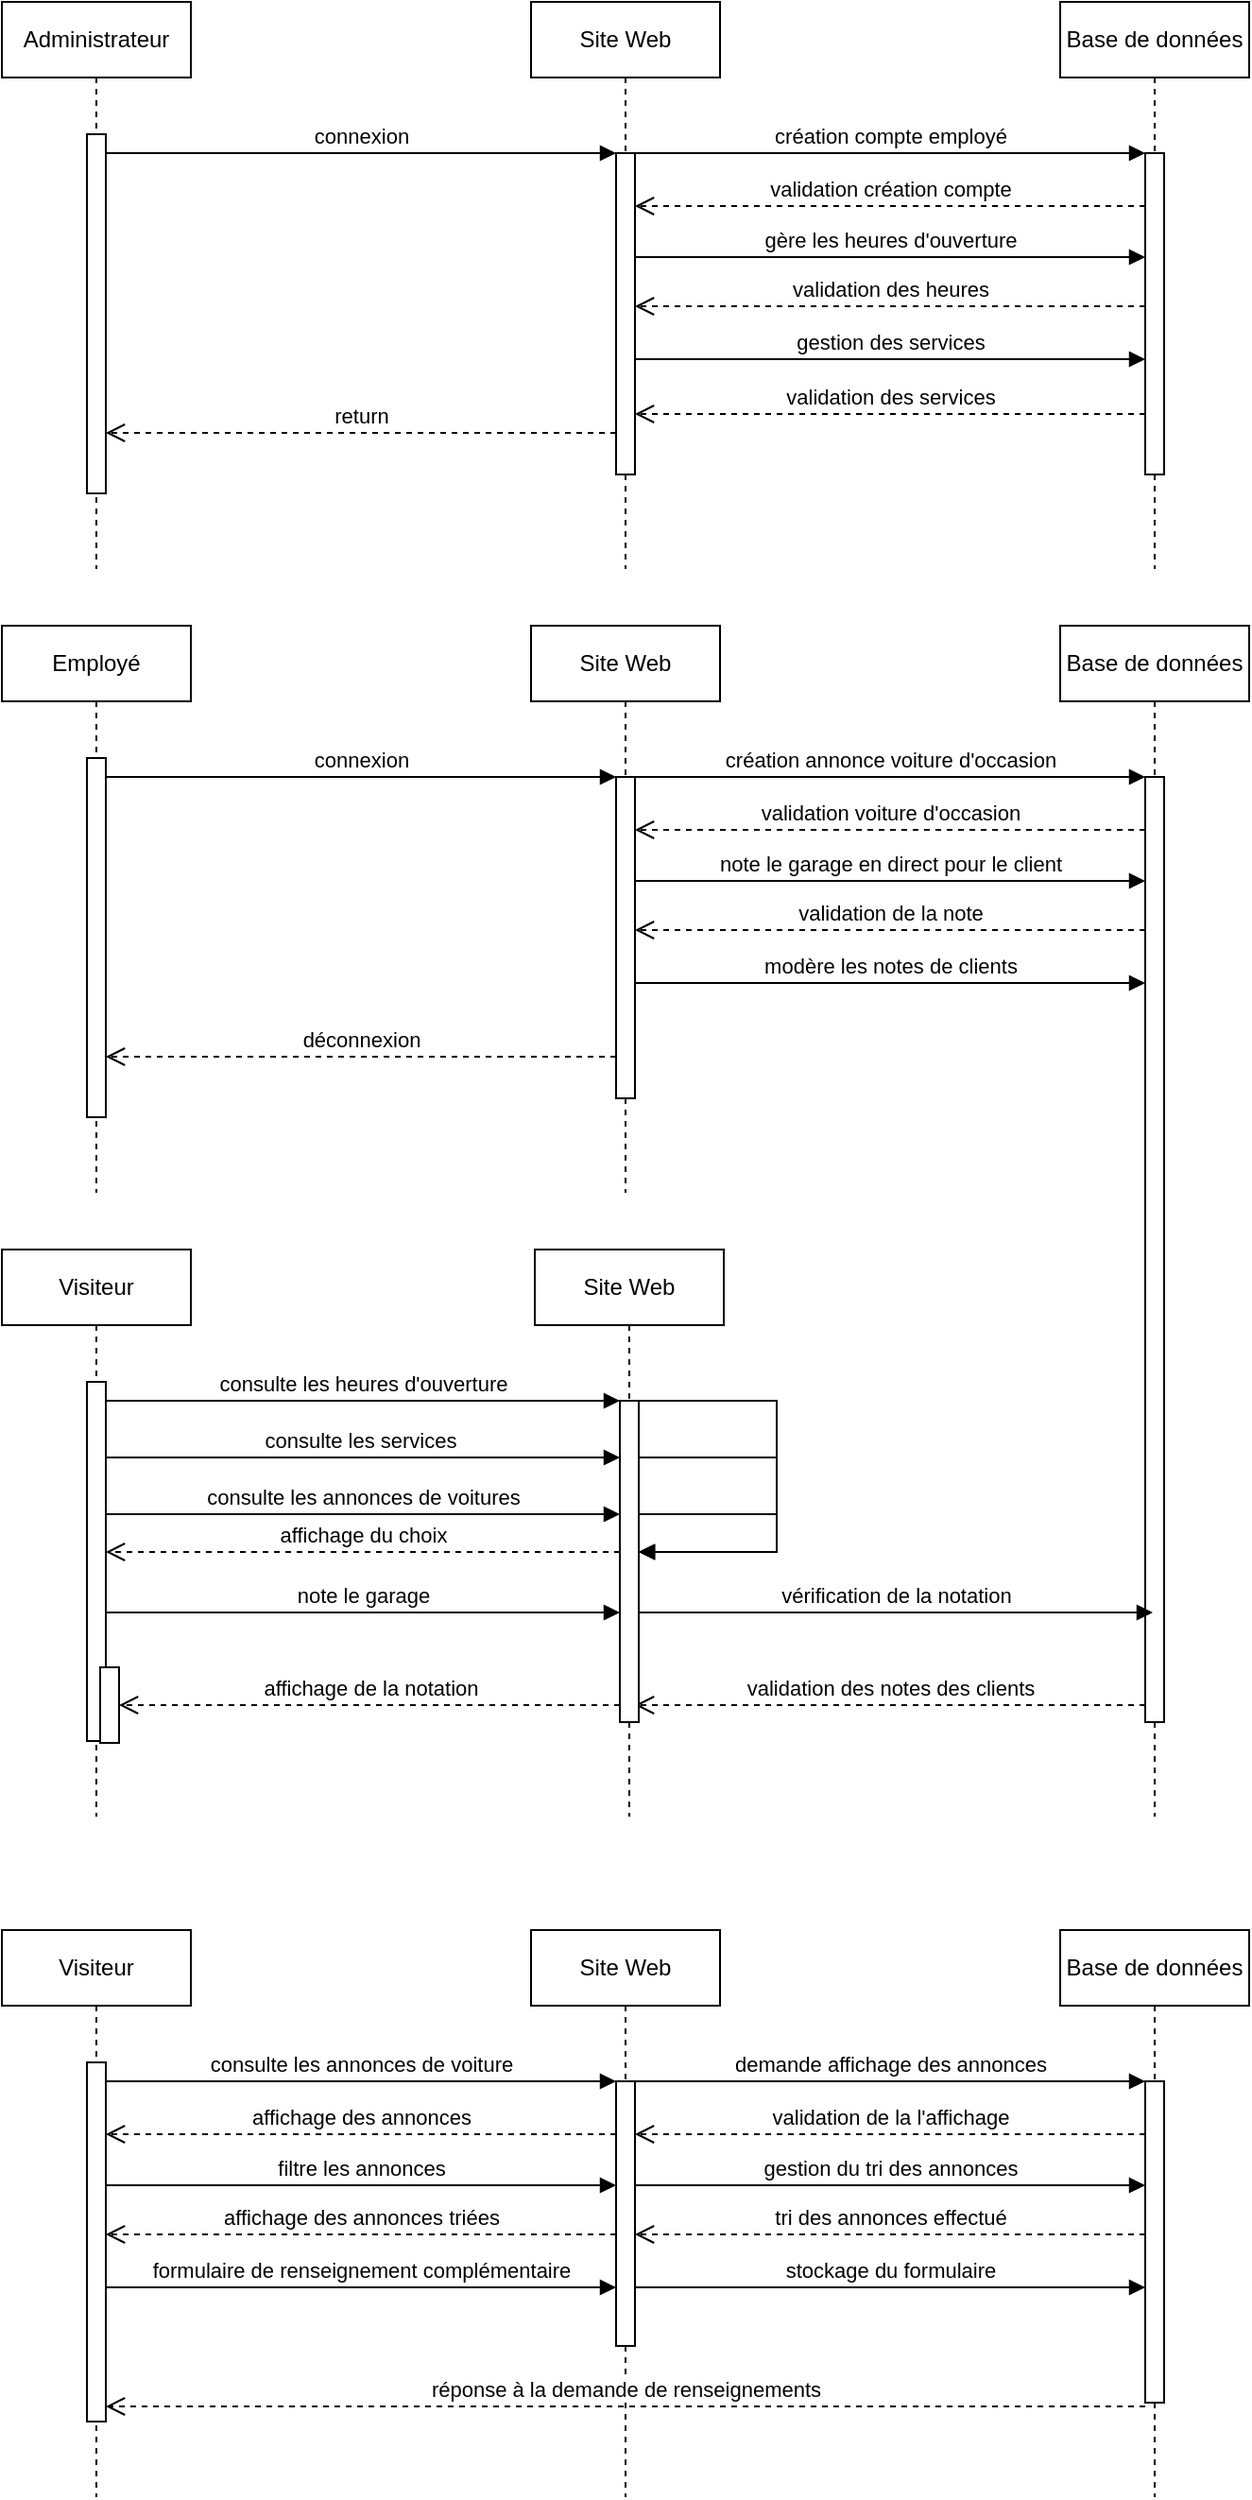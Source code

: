 <mxfile version="21.3.8" type="device">
  <diagram name="Page-1" id="2YBvvXClWsGukQMizWep">
    <mxGraphModel dx="926" dy="467" grid="1" gridSize="10" guides="1" tooltips="1" connect="1" arrows="1" fold="1" page="1" pageScale="1" pageWidth="850" pageHeight="1100" math="0" shadow="0">
      <root>
        <mxCell id="0" />
        <mxCell id="1" parent="0" />
        <mxCell id="aM9ryv3xv72pqoxQDRHE-1" value="Administrateur" style="shape=umlLifeline;perimeter=lifelinePerimeter;whiteSpace=wrap;html=1;container=0;dropTarget=0;collapsible=0;recursiveResize=0;outlineConnect=0;portConstraint=eastwest;newEdgeStyle={&quot;edgeStyle&quot;:&quot;elbowEdgeStyle&quot;,&quot;elbow&quot;:&quot;vertical&quot;,&quot;curved&quot;:0,&quot;rounded&quot;:0};" parent="1" vertex="1">
          <mxGeometry x="40" y="40" width="100" height="300" as="geometry" />
        </mxCell>
        <mxCell id="aM9ryv3xv72pqoxQDRHE-2" value="" style="html=1;points=[];perimeter=orthogonalPerimeter;outlineConnect=0;targetShapes=umlLifeline;portConstraint=eastwest;newEdgeStyle={&quot;edgeStyle&quot;:&quot;elbowEdgeStyle&quot;,&quot;elbow&quot;:&quot;vertical&quot;,&quot;curved&quot;:0,&quot;rounded&quot;:0};" parent="aM9ryv3xv72pqoxQDRHE-1" vertex="1">
          <mxGeometry x="45" y="70" width="10" height="190" as="geometry" />
        </mxCell>
        <mxCell id="aM9ryv3xv72pqoxQDRHE-5" value="Site Web" style="shape=umlLifeline;perimeter=lifelinePerimeter;whiteSpace=wrap;html=1;container=0;dropTarget=0;collapsible=0;recursiveResize=0;outlineConnect=0;portConstraint=eastwest;newEdgeStyle={&quot;edgeStyle&quot;:&quot;elbowEdgeStyle&quot;,&quot;elbow&quot;:&quot;vertical&quot;,&quot;curved&quot;:0,&quot;rounded&quot;:0};" parent="1" vertex="1">
          <mxGeometry x="320" y="40" width="100" height="300" as="geometry" />
        </mxCell>
        <mxCell id="aM9ryv3xv72pqoxQDRHE-6" value="" style="html=1;points=[];perimeter=orthogonalPerimeter;outlineConnect=0;targetShapes=umlLifeline;portConstraint=eastwest;newEdgeStyle={&quot;edgeStyle&quot;:&quot;elbowEdgeStyle&quot;,&quot;elbow&quot;:&quot;vertical&quot;,&quot;curved&quot;:0,&quot;rounded&quot;:0};" parent="aM9ryv3xv72pqoxQDRHE-5" vertex="1">
          <mxGeometry x="45" y="80" width="10" height="170" as="geometry" />
        </mxCell>
        <mxCell id="aM9ryv3xv72pqoxQDRHE-7" value="connexion" style="html=1;verticalAlign=bottom;endArrow=block;edgeStyle=elbowEdgeStyle;elbow=vertical;curved=0;rounded=0;" parent="1" source="aM9ryv3xv72pqoxQDRHE-2" target="aM9ryv3xv72pqoxQDRHE-6" edge="1">
          <mxGeometry relative="1" as="geometry">
            <mxPoint x="195" y="130" as="sourcePoint" />
            <Array as="points">
              <mxPoint x="180" y="120" />
            </Array>
          </mxGeometry>
        </mxCell>
        <mxCell id="aM9ryv3xv72pqoxQDRHE-8" value="return" style="html=1;verticalAlign=bottom;endArrow=open;dashed=1;endSize=8;edgeStyle=elbowEdgeStyle;elbow=vertical;curved=0;rounded=0;" parent="1" edge="1">
          <mxGeometry relative="1" as="geometry">
            <mxPoint x="95" y="268" as="targetPoint" />
            <Array as="points">
              <mxPoint x="190" y="268" />
            </Array>
            <mxPoint x="365" y="268" as="sourcePoint" />
          </mxGeometry>
        </mxCell>
        <mxCell id="rj0O1-nFYFsBKEInrVOJ-1" value="Base de données" style="shape=umlLifeline;perimeter=lifelinePerimeter;whiteSpace=wrap;html=1;container=0;dropTarget=0;collapsible=0;recursiveResize=0;outlineConnect=0;portConstraint=eastwest;newEdgeStyle={&quot;edgeStyle&quot;:&quot;elbowEdgeStyle&quot;,&quot;elbow&quot;:&quot;vertical&quot;,&quot;curved&quot;:0,&quot;rounded&quot;:0};" parent="1" vertex="1">
          <mxGeometry x="600" y="40" width="100" height="300" as="geometry" />
        </mxCell>
        <mxCell id="rj0O1-nFYFsBKEInrVOJ-2" value="" style="html=1;points=[];perimeter=orthogonalPerimeter;outlineConnect=0;targetShapes=umlLifeline;portConstraint=eastwest;newEdgeStyle={&quot;edgeStyle&quot;:&quot;elbowEdgeStyle&quot;,&quot;elbow&quot;:&quot;vertical&quot;,&quot;curved&quot;:0,&quot;rounded&quot;:0};" parent="rj0O1-nFYFsBKEInrVOJ-1" vertex="1">
          <mxGeometry x="45" y="80" width="10" height="170" as="geometry" />
        </mxCell>
        <mxCell id="rj0O1-nFYFsBKEInrVOJ-4" value="création compte employé" style="html=1;verticalAlign=bottom;endArrow=block;edgeStyle=elbowEdgeStyle;elbow=vertical;curved=0;rounded=0;" parent="1" edge="1">
          <mxGeometry relative="1" as="geometry">
            <mxPoint x="375" y="120" as="sourcePoint" />
            <Array as="points">
              <mxPoint x="460" y="120" />
            </Array>
            <mxPoint x="645" y="120" as="targetPoint" />
          </mxGeometry>
        </mxCell>
        <mxCell id="rj0O1-nFYFsBKEInrVOJ-6" value="validation création compte" style="html=1;verticalAlign=bottom;endArrow=open;dashed=1;endSize=8;edgeStyle=elbowEdgeStyle;elbow=vertical;curved=0;rounded=0;" parent="1" edge="1">
          <mxGeometry relative="1" as="geometry">
            <mxPoint x="375" y="148" as="targetPoint" />
            <Array as="points">
              <mxPoint x="470" y="148" />
            </Array>
            <mxPoint x="645" y="148" as="sourcePoint" />
          </mxGeometry>
        </mxCell>
        <mxCell id="rj0O1-nFYFsBKEInrVOJ-7" value="validation des heures" style="html=1;verticalAlign=bottom;endArrow=open;dashed=1;endSize=8;edgeStyle=elbowEdgeStyle;elbow=vertical;curved=0;rounded=0;" parent="1" edge="1">
          <mxGeometry relative="1" as="geometry">
            <mxPoint x="375" y="201" as="targetPoint" />
            <Array as="points">
              <mxPoint x="470" y="201" />
            </Array>
            <mxPoint x="645" y="201" as="sourcePoint" />
          </mxGeometry>
        </mxCell>
        <mxCell id="rj0O1-nFYFsBKEInrVOJ-8" value="gère les heures d&#39;ouverture" style="html=1;verticalAlign=bottom;endArrow=block;edgeStyle=elbowEdgeStyle;elbow=vertical;curved=0;rounded=0;" parent="1" edge="1">
          <mxGeometry relative="1" as="geometry">
            <mxPoint x="375" y="175" as="sourcePoint" />
            <Array as="points">
              <mxPoint x="460" y="175" />
            </Array>
            <mxPoint x="645" y="175" as="targetPoint" />
          </mxGeometry>
        </mxCell>
        <mxCell id="rj0O1-nFYFsBKEInrVOJ-9" value="gestion des services" style="html=1;verticalAlign=bottom;endArrow=block;edgeStyle=elbowEdgeStyle;elbow=vertical;curved=0;rounded=0;" parent="1" edge="1">
          <mxGeometry relative="1" as="geometry">
            <mxPoint x="375" y="229" as="sourcePoint" />
            <Array as="points">
              <mxPoint x="460" y="229" />
            </Array>
            <mxPoint x="645" y="229" as="targetPoint" />
          </mxGeometry>
        </mxCell>
        <mxCell id="rj0O1-nFYFsBKEInrVOJ-23" value="validation des services" style="html=1;verticalAlign=bottom;endArrow=open;dashed=1;endSize=8;edgeStyle=elbowEdgeStyle;elbow=vertical;curved=0;rounded=0;" parent="1" edge="1">
          <mxGeometry relative="1" as="geometry">
            <mxPoint x="375" y="258" as="targetPoint" />
            <Array as="points">
              <mxPoint x="470" y="258" />
            </Array>
            <mxPoint x="645" y="258" as="sourcePoint" />
          </mxGeometry>
        </mxCell>
        <mxCell id="rj0O1-nFYFsBKEInrVOJ-24" value="Employé" style="shape=umlLifeline;perimeter=lifelinePerimeter;whiteSpace=wrap;html=1;container=0;dropTarget=0;collapsible=0;recursiveResize=0;outlineConnect=0;portConstraint=eastwest;newEdgeStyle={&quot;edgeStyle&quot;:&quot;elbowEdgeStyle&quot;,&quot;elbow&quot;:&quot;vertical&quot;,&quot;curved&quot;:0,&quot;rounded&quot;:0};" parent="1" vertex="1">
          <mxGeometry x="40" y="370" width="100" height="300" as="geometry" />
        </mxCell>
        <mxCell id="rj0O1-nFYFsBKEInrVOJ-25" value="" style="html=1;points=[];perimeter=orthogonalPerimeter;outlineConnect=0;targetShapes=umlLifeline;portConstraint=eastwest;newEdgeStyle={&quot;edgeStyle&quot;:&quot;elbowEdgeStyle&quot;,&quot;elbow&quot;:&quot;vertical&quot;,&quot;curved&quot;:0,&quot;rounded&quot;:0};" parent="rj0O1-nFYFsBKEInrVOJ-24" vertex="1">
          <mxGeometry x="45" y="70" width="10" height="190" as="geometry" />
        </mxCell>
        <mxCell id="rj0O1-nFYFsBKEInrVOJ-26" value="Site Web" style="shape=umlLifeline;perimeter=lifelinePerimeter;whiteSpace=wrap;html=1;container=0;dropTarget=0;collapsible=0;recursiveResize=0;outlineConnect=0;portConstraint=eastwest;newEdgeStyle={&quot;edgeStyle&quot;:&quot;elbowEdgeStyle&quot;,&quot;elbow&quot;:&quot;vertical&quot;,&quot;curved&quot;:0,&quot;rounded&quot;:0};" parent="1" vertex="1">
          <mxGeometry x="320" y="370" width="100" height="300" as="geometry" />
        </mxCell>
        <mxCell id="rj0O1-nFYFsBKEInrVOJ-27" value="" style="html=1;points=[];perimeter=orthogonalPerimeter;outlineConnect=0;targetShapes=umlLifeline;portConstraint=eastwest;newEdgeStyle={&quot;edgeStyle&quot;:&quot;elbowEdgeStyle&quot;,&quot;elbow&quot;:&quot;vertical&quot;,&quot;curved&quot;:0,&quot;rounded&quot;:0};" parent="rj0O1-nFYFsBKEInrVOJ-26" vertex="1">
          <mxGeometry x="45" y="80" width="10" height="170" as="geometry" />
        </mxCell>
        <mxCell id="rj0O1-nFYFsBKEInrVOJ-28" value="connexion" style="html=1;verticalAlign=bottom;endArrow=block;edgeStyle=elbowEdgeStyle;elbow=vertical;curved=0;rounded=0;" parent="1" source="rj0O1-nFYFsBKEInrVOJ-25" target="rj0O1-nFYFsBKEInrVOJ-27" edge="1">
          <mxGeometry relative="1" as="geometry">
            <mxPoint x="195" y="460" as="sourcePoint" />
            <Array as="points">
              <mxPoint x="180" y="450" />
            </Array>
          </mxGeometry>
        </mxCell>
        <mxCell id="rj0O1-nFYFsBKEInrVOJ-29" value="déconnexion" style="html=1;verticalAlign=bottom;endArrow=open;dashed=1;endSize=8;edgeStyle=elbowEdgeStyle;elbow=vertical;curved=0;rounded=0;" parent="1" edge="1">
          <mxGeometry relative="1" as="geometry">
            <mxPoint x="95" y="598" as="targetPoint" />
            <Array as="points">
              <mxPoint x="190" y="598" />
            </Array>
            <mxPoint x="365" y="598" as="sourcePoint" />
          </mxGeometry>
        </mxCell>
        <mxCell id="rj0O1-nFYFsBKEInrVOJ-30" value="Base de données" style="shape=umlLifeline;perimeter=lifelinePerimeter;whiteSpace=wrap;html=1;container=0;dropTarget=0;collapsible=0;recursiveResize=0;outlineConnect=0;portConstraint=eastwest;newEdgeStyle={&quot;edgeStyle&quot;:&quot;elbowEdgeStyle&quot;,&quot;elbow&quot;:&quot;vertical&quot;,&quot;curved&quot;:0,&quot;rounded&quot;:0};" parent="1" vertex="1">
          <mxGeometry x="600" y="370" width="100" height="630" as="geometry" />
        </mxCell>
        <mxCell id="rj0O1-nFYFsBKEInrVOJ-31" value="" style="html=1;points=[];perimeter=orthogonalPerimeter;outlineConnect=0;targetShapes=umlLifeline;portConstraint=eastwest;newEdgeStyle={&quot;edgeStyle&quot;:&quot;elbowEdgeStyle&quot;,&quot;elbow&quot;:&quot;vertical&quot;,&quot;curved&quot;:0,&quot;rounded&quot;:0};" parent="rj0O1-nFYFsBKEInrVOJ-30" vertex="1">
          <mxGeometry x="45" y="80" width="10" height="500" as="geometry" />
        </mxCell>
        <mxCell id="rj0O1-nFYFsBKEInrVOJ-32" value="création annonce voiture d&#39;occasion" style="html=1;verticalAlign=bottom;endArrow=block;edgeStyle=elbowEdgeStyle;elbow=vertical;curved=0;rounded=0;" parent="1" edge="1">
          <mxGeometry relative="1" as="geometry">
            <mxPoint x="375" y="450" as="sourcePoint" />
            <Array as="points">
              <mxPoint x="460" y="450" />
            </Array>
            <mxPoint x="645" y="450" as="targetPoint" />
          </mxGeometry>
        </mxCell>
        <mxCell id="rj0O1-nFYFsBKEInrVOJ-33" value="validation voiture d&#39;occasion" style="html=1;verticalAlign=bottom;endArrow=open;dashed=1;endSize=8;edgeStyle=elbowEdgeStyle;elbow=vertical;curved=0;rounded=0;" parent="1" edge="1">
          <mxGeometry relative="1" as="geometry">
            <mxPoint x="375" y="478" as="targetPoint" />
            <Array as="points">
              <mxPoint x="470" y="478" />
            </Array>
            <mxPoint x="645" y="478" as="sourcePoint" />
          </mxGeometry>
        </mxCell>
        <mxCell id="rj0O1-nFYFsBKEInrVOJ-34" value="validation de la note" style="html=1;verticalAlign=bottom;endArrow=open;dashed=1;endSize=8;edgeStyle=elbowEdgeStyle;elbow=vertical;curved=0;rounded=0;" parent="1" edge="1">
          <mxGeometry relative="1" as="geometry">
            <mxPoint x="375" y="531" as="targetPoint" />
            <Array as="points">
              <mxPoint x="470" y="531" />
            </Array>
            <mxPoint x="645" y="531" as="sourcePoint" />
          </mxGeometry>
        </mxCell>
        <mxCell id="rj0O1-nFYFsBKEInrVOJ-35" value="note le garage en direct pour le client" style="html=1;verticalAlign=bottom;endArrow=block;edgeStyle=elbowEdgeStyle;elbow=vertical;curved=0;rounded=0;" parent="1" edge="1">
          <mxGeometry relative="1" as="geometry">
            <mxPoint x="375" y="505" as="sourcePoint" />
            <Array as="points">
              <mxPoint x="460" y="505" />
            </Array>
            <mxPoint x="645" y="505" as="targetPoint" />
          </mxGeometry>
        </mxCell>
        <mxCell id="rj0O1-nFYFsBKEInrVOJ-36" value="modère les notes de clients" style="html=1;verticalAlign=bottom;endArrow=block;edgeStyle=elbowEdgeStyle;elbow=vertical;curved=0;rounded=0;" parent="1" edge="1">
          <mxGeometry relative="1" as="geometry">
            <mxPoint x="375" y="559" as="sourcePoint" />
            <Array as="points">
              <mxPoint x="460" y="559" />
            </Array>
            <mxPoint x="645" y="559" as="targetPoint" />
          </mxGeometry>
        </mxCell>
        <mxCell id="rj0O1-nFYFsBKEInrVOJ-37" value="validation des notes des clients" style="html=1;verticalAlign=bottom;endArrow=open;dashed=1;endSize=8;edgeStyle=elbowEdgeStyle;elbow=vertical;curved=0;rounded=0;" parent="1" edge="1">
          <mxGeometry relative="1" as="geometry">
            <mxPoint x="375" y="941" as="targetPoint" />
            <Array as="points">
              <mxPoint x="470" y="941" />
            </Array>
            <mxPoint x="645" y="941" as="sourcePoint" />
          </mxGeometry>
        </mxCell>
        <mxCell id="rj0O1-nFYFsBKEInrVOJ-38" value="Visiteur" style="shape=umlLifeline;perimeter=lifelinePerimeter;whiteSpace=wrap;html=1;container=0;dropTarget=0;collapsible=0;recursiveResize=0;outlineConnect=0;portConstraint=eastwest;newEdgeStyle={&quot;edgeStyle&quot;:&quot;elbowEdgeStyle&quot;,&quot;elbow&quot;:&quot;vertical&quot;,&quot;curved&quot;:0,&quot;rounded&quot;:0};" parent="1" vertex="1">
          <mxGeometry x="40" y="700" width="100" height="300" as="geometry" />
        </mxCell>
        <mxCell id="rj0O1-nFYFsBKEInrVOJ-39" value="" style="html=1;points=[];perimeter=orthogonalPerimeter;outlineConnect=0;targetShapes=umlLifeline;portConstraint=eastwest;newEdgeStyle={&quot;edgeStyle&quot;:&quot;elbowEdgeStyle&quot;,&quot;elbow&quot;:&quot;vertical&quot;,&quot;curved&quot;:0,&quot;rounded&quot;:0};" parent="rj0O1-nFYFsBKEInrVOJ-38" vertex="1">
          <mxGeometry x="45" y="70" width="10" height="190" as="geometry" />
        </mxCell>
        <mxCell id="rj0O1-nFYFsBKEInrVOJ-44" value="Site Web" style="shape=umlLifeline;perimeter=lifelinePerimeter;whiteSpace=wrap;html=1;container=0;dropTarget=0;collapsible=0;recursiveResize=0;outlineConnect=0;portConstraint=eastwest;newEdgeStyle={&quot;edgeStyle&quot;:&quot;elbowEdgeStyle&quot;,&quot;elbow&quot;:&quot;vertical&quot;,&quot;curved&quot;:0,&quot;rounded&quot;:0};" parent="1" vertex="1">
          <mxGeometry x="322" y="700" width="100" height="300" as="geometry" />
        </mxCell>
        <mxCell id="rj0O1-nFYFsBKEInrVOJ-45" value="" style="html=1;points=[];perimeter=orthogonalPerimeter;outlineConnect=0;targetShapes=umlLifeline;portConstraint=eastwest;newEdgeStyle={&quot;edgeStyle&quot;:&quot;elbowEdgeStyle&quot;,&quot;elbow&quot;:&quot;vertical&quot;,&quot;curved&quot;:0,&quot;rounded&quot;:0};" parent="rj0O1-nFYFsBKEInrVOJ-44" vertex="1">
          <mxGeometry x="45" y="80" width="10" height="170" as="geometry" />
        </mxCell>
        <mxCell id="rj0O1-nFYFsBKEInrVOJ-46" value="consulte les heures d&#39;ouverture" style="html=1;verticalAlign=bottom;endArrow=block;edgeStyle=elbowEdgeStyle;elbow=vertical;curved=0;rounded=0;" parent="1" source="rj0O1-nFYFsBKEInrVOJ-39" target="rj0O1-nFYFsBKEInrVOJ-45" edge="1">
          <mxGeometry relative="1" as="geometry">
            <mxPoint x="109" y="780" as="sourcePoint" />
            <Array as="points">
              <mxPoint x="194" y="780" />
            </Array>
            <mxPoint x="360" y="780" as="targetPoint" />
          </mxGeometry>
        </mxCell>
        <mxCell id="rj0O1-nFYFsBKEInrVOJ-49" value="consulte les services&amp;nbsp;" style="html=1;verticalAlign=bottom;endArrow=block;edgeStyle=elbowEdgeStyle;elbow=vertical;curved=0;rounded=0;" parent="1" edge="1">
          <mxGeometry relative="1" as="geometry">
            <mxPoint x="95" y="810" as="sourcePoint" />
            <Array as="points">
              <mxPoint x="194" y="810" />
            </Array>
            <mxPoint x="367" y="810" as="targetPoint" />
          </mxGeometry>
        </mxCell>
        <mxCell id="rj0O1-nFYFsBKEInrVOJ-50" value="consulte les annonces de voitures" style="html=1;verticalAlign=bottom;endArrow=block;edgeStyle=elbowEdgeStyle;elbow=vertical;curved=0;rounded=0;" parent="1" edge="1">
          <mxGeometry relative="1" as="geometry">
            <mxPoint x="95" y="840" as="sourcePoint" />
            <Array as="points">
              <mxPoint x="194" y="840" />
            </Array>
            <mxPoint x="367" y="840" as="targetPoint" />
          </mxGeometry>
        </mxCell>
        <mxCell id="rj0O1-nFYFsBKEInrVOJ-51" value="affichage du choix" style="html=1;verticalAlign=bottom;endArrow=open;dashed=1;endSize=8;edgeStyle=elbowEdgeStyle;elbow=vertical;curved=0;rounded=0;" parent="1" source="rj0O1-nFYFsBKEInrVOJ-45" edge="1">
          <mxGeometry relative="1" as="geometry">
            <mxPoint x="95" y="860" as="targetPoint" />
            <Array as="points">
              <mxPoint x="204" y="860" />
            </Array>
            <mxPoint x="350" y="860" as="sourcePoint" />
          </mxGeometry>
        </mxCell>
        <mxCell id="rj0O1-nFYFsBKEInrVOJ-54" value="note le garage" style="html=1;verticalAlign=bottom;endArrow=block;edgeStyle=elbowEdgeStyle;elbow=vertical;curved=0;rounded=0;" parent="1" edge="1">
          <mxGeometry relative="1" as="geometry">
            <mxPoint x="95" y="892" as="sourcePoint" />
            <Array as="points">
              <mxPoint x="194" y="892" />
            </Array>
            <mxPoint x="367" y="892" as="targetPoint" />
          </mxGeometry>
        </mxCell>
        <mxCell id="rj0O1-nFYFsBKEInrVOJ-55" value="vérification de la notation" style="html=1;verticalAlign=bottom;endArrow=block;edgeStyle=elbowEdgeStyle;elbow=vertical;curved=0;rounded=0;" parent="1" edge="1">
          <mxGeometry relative="1" as="geometry">
            <mxPoint x="377" y="892" as="sourcePoint" />
            <Array as="points">
              <mxPoint x="476" y="892" />
            </Array>
            <mxPoint x="649" y="892" as="targetPoint" />
          </mxGeometry>
        </mxCell>
        <mxCell id="rj0O1-nFYFsBKEInrVOJ-56" value="affichage de la notation" style="html=1;verticalAlign=bottom;endArrow=open;dashed=1;endSize=8;edgeStyle=elbowEdgeStyle;elbow=vertical;curved=0;rounded=0;" parent="1" target="rj0O1-nFYFsBKEInrVOJ-57" edge="1">
          <mxGeometry relative="1" as="geometry">
            <mxPoint x="97" y="941" as="targetPoint" />
            <Array as="points">
              <mxPoint x="192" y="941" />
            </Array>
            <mxPoint x="367" y="941" as="sourcePoint" />
          </mxGeometry>
        </mxCell>
        <mxCell id="rj0O1-nFYFsBKEInrVOJ-57" value="" style="html=1;points=[];perimeter=orthogonalPerimeter;outlineConnect=0;targetShapes=umlLifeline;portConstraint=eastwest;newEdgeStyle={&quot;edgeStyle&quot;:&quot;elbowEdgeStyle&quot;,&quot;elbow&quot;:&quot;vertical&quot;,&quot;curved&quot;:0,&quot;rounded&quot;:0};" parent="1" vertex="1">
          <mxGeometry x="92" y="921" width="10" height="40" as="geometry" />
        </mxCell>
        <mxCell id="rj0O1-nFYFsBKEInrVOJ-59" value="" style="html=1;align=left;spacingLeft=2;endArrow=block;rounded=0;edgeStyle=orthogonalEdgeStyle;curved=0;rounded=0;" parent="1" edge="1">
          <mxGeometry relative="1" as="geometry">
            <mxPoint x="374" y="780" as="sourcePoint" />
            <Array as="points">
              <mxPoint x="450" y="780" />
              <mxPoint x="450" y="860" />
            </Array>
            <mxPoint x="377" y="860" as="targetPoint" />
          </mxGeometry>
        </mxCell>
        <mxCell id="rj0O1-nFYFsBKEInrVOJ-61" value="" style="html=1;align=left;spacingLeft=2;endArrow=block;rounded=0;edgeStyle=orthogonalEdgeStyle;curved=0;rounded=0;" parent="1" source="rj0O1-nFYFsBKEInrVOJ-45" edge="1">
          <mxGeometry relative="1" as="geometry">
            <mxPoint x="390" y="800" as="sourcePoint" />
            <Array as="points">
              <mxPoint x="450" y="810" />
              <mxPoint x="450" y="860" />
            </Array>
            <mxPoint x="377" y="860" as="targetPoint" />
          </mxGeometry>
        </mxCell>
        <mxCell id="rj0O1-nFYFsBKEInrVOJ-63" value="" style="html=1;align=left;spacingLeft=2;endArrow=block;rounded=0;edgeStyle=orthogonalEdgeStyle;curved=0;rounded=0;" parent="1" source="rj0O1-nFYFsBKEInrVOJ-45" edge="1">
          <mxGeometry relative="1" as="geometry">
            <mxPoint x="374" y="830" as="sourcePoint" />
            <Array as="points">
              <mxPoint x="450" y="840" />
              <mxPoint x="450" y="860" />
            </Array>
            <mxPoint x="377" y="860" as="targetPoint" />
          </mxGeometry>
        </mxCell>
        <mxCell id="4za1FFatNwjgfg1C_1CO-1" value="Visiteur" style="shape=umlLifeline;perimeter=lifelinePerimeter;whiteSpace=wrap;html=1;container=0;dropTarget=0;collapsible=0;recursiveResize=0;outlineConnect=0;portConstraint=eastwest;newEdgeStyle={&quot;edgeStyle&quot;:&quot;elbowEdgeStyle&quot;,&quot;elbow&quot;:&quot;vertical&quot;,&quot;curved&quot;:0,&quot;rounded&quot;:0};" vertex="1" parent="1">
          <mxGeometry x="40" y="1060" width="100" height="300" as="geometry" />
        </mxCell>
        <mxCell id="4za1FFatNwjgfg1C_1CO-2" value="" style="html=1;points=[];perimeter=orthogonalPerimeter;outlineConnect=0;targetShapes=umlLifeline;portConstraint=eastwest;newEdgeStyle={&quot;edgeStyle&quot;:&quot;elbowEdgeStyle&quot;,&quot;elbow&quot;:&quot;vertical&quot;,&quot;curved&quot;:0,&quot;rounded&quot;:0};" vertex="1" parent="4za1FFatNwjgfg1C_1CO-1">
          <mxGeometry x="45" y="70" width="10" height="190" as="geometry" />
        </mxCell>
        <mxCell id="4za1FFatNwjgfg1C_1CO-3" value="Site Web" style="shape=umlLifeline;perimeter=lifelinePerimeter;whiteSpace=wrap;html=1;container=0;dropTarget=0;collapsible=0;recursiveResize=0;outlineConnect=0;portConstraint=eastwest;newEdgeStyle={&quot;edgeStyle&quot;:&quot;elbowEdgeStyle&quot;,&quot;elbow&quot;:&quot;vertical&quot;,&quot;curved&quot;:0,&quot;rounded&quot;:0};" vertex="1" parent="1">
          <mxGeometry x="320" y="1060" width="100" height="300" as="geometry" />
        </mxCell>
        <mxCell id="4za1FFatNwjgfg1C_1CO-4" value="" style="html=1;points=[];perimeter=orthogonalPerimeter;outlineConnect=0;targetShapes=umlLifeline;portConstraint=eastwest;newEdgeStyle={&quot;edgeStyle&quot;:&quot;elbowEdgeStyle&quot;,&quot;elbow&quot;:&quot;vertical&quot;,&quot;curved&quot;:0,&quot;rounded&quot;:0};" vertex="1" parent="4za1FFatNwjgfg1C_1CO-3">
          <mxGeometry x="45" y="80" width="10" height="140" as="geometry" />
        </mxCell>
        <mxCell id="4za1FFatNwjgfg1C_1CO-5" value="consulte les annonces de voiture" style="html=1;verticalAlign=bottom;endArrow=block;edgeStyle=elbowEdgeStyle;elbow=vertical;curved=0;rounded=0;" edge="1" parent="1" source="4za1FFatNwjgfg1C_1CO-2" target="4za1FFatNwjgfg1C_1CO-4">
          <mxGeometry relative="1" as="geometry">
            <mxPoint x="195" y="1150" as="sourcePoint" />
            <Array as="points">
              <mxPoint x="180" y="1140" />
            </Array>
          </mxGeometry>
        </mxCell>
        <mxCell id="4za1FFatNwjgfg1C_1CO-6" value="réponse à la demande de renseignements" style="html=1;verticalAlign=bottom;endArrow=open;dashed=1;endSize=8;edgeStyle=elbowEdgeStyle;elbow=vertical;curved=0;rounded=0;" edge="1" parent="1">
          <mxGeometry relative="1" as="geometry">
            <mxPoint x="95" y="1312" as="targetPoint" />
            <Array as="points">
              <mxPoint x="190" y="1312" />
            </Array>
            <mxPoint x="645" y="1312.0" as="sourcePoint" />
          </mxGeometry>
        </mxCell>
        <mxCell id="4za1FFatNwjgfg1C_1CO-7" value="Base de données" style="shape=umlLifeline;perimeter=lifelinePerimeter;whiteSpace=wrap;html=1;container=0;dropTarget=0;collapsible=0;recursiveResize=0;outlineConnect=0;portConstraint=eastwest;newEdgeStyle={&quot;edgeStyle&quot;:&quot;elbowEdgeStyle&quot;,&quot;elbow&quot;:&quot;vertical&quot;,&quot;curved&quot;:0,&quot;rounded&quot;:0};" vertex="1" parent="1">
          <mxGeometry x="600" y="1060" width="100" height="300" as="geometry" />
        </mxCell>
        <mxCell id="4za1FFatNwjgfg1C_1CO-8" value="" style="html=1;points=[];perimeter=orthogonalPerimeter;outlineConnect=0;targetShapes=umlLifeline;portConstraint=eastwest;newEdgeStyle={&quot;edgeStyle&quot;:&quot;elbowEdgeStyle&quot;,&quot;elbow&quot;:&quot;vertical&quot;,&quot;curved&quot;:0,&quot;rounded&quot;:0};" vertex="1" parent="4za1FFatNwjgfg1C_1CO-7">
          <mxGeometry x="45" y="80" width="10" height="170" as="geometry" />
        </mxCell>
        <mxCell id="4za1FFatNwjgfg1C_1CO-9" value="demande affichage des annonces" style="html=1;verticalAlign=bottom;endArrow=block;edgeStyle=elbowEdgeStyle;elbow=vertical;curved=0;rounded=0;" edge="1" parent="1">
          <mxGeometry relative="1" as="geometry">
            <mxPoint x="375" y="1140" as="sourcePoint" />
            <Array as="points">
              <mxPoint x="460" y="1140" />
            </Array>
            <mxPoint x="645" y="1140" as="targetPoint" />
          </mxGeometry>
        </mxCell>
        <mxCell id="4za1FFatNwjgfg1C_1CO-10" value="validation de la l&#39;affichage" style="html=1;verticalAlign=bottom;endArrow=open;dashed=1;endSize=8;edgeStyle=elbowEdgeStyle;elbow=vertical;curved=0;rounded=0;" edge="1" parent="1">
          <mxGeometry relative="1" as="geometry">
            <mxPoint x="375" y="1168" as="targetPoint" />
            <Array as="points">
              <mxPoint x="470" y="1168" />
            </Array>
            <mxPoint x="645" y="1168" as="sourcePoint" />
          </mxGeometry>
        </mxCell>
        <mxCell id="4za1FFatNwjgfg1C_1CO-11" value="tri des annonces effectué" style="html=1;verticalAlign=bottom;endArrow=open;dashed=1;endSize=8;edgeStyle=elbowEdgeStyle;elbow=vertical;curved=0;rounded=0;" edge="1" parent="1">
          <mxGeometry relative="1" as="geometry">
            <mxPoint x="375" y="1221" as="targetPoint" />
            <Array as="points">
              <mxPoint x="470" y="1221" />
            </Array>
            <mxPoint x="645" y="1221" as="sourcePoint" />
          </mxGeometry>
        </mxCell>
        <mxCell id="4za1FFatNwjgfg1C_1CO-12" value="gestion du tri des annonces" style="html=1;verticalAlign=bottom;endArrow=block;edgeStyle=elbowEdgeStyle;elbow=vertical;curved=0;rounded=0;" edge="1" parent="1">
          <mxGeometry relative="1" as="geometry">
            <mxPoint x="375" y="1195" as="sourcePoint" />
            <Array as="points">
              <mxPoint x="460" y="1195" />
            </Array>
            <mxPoint x="645" y="1195" as="targetPoint" />
          </mxGeometry>
        </mxCell>
        <mxCell id="4za1FFatNwjgfg1C_1CO-13" value="stockage du formulaire" style="html=1;verticalAlign=bottom;endArrow=block;edgeStyle=elbowEdgeStyle;elbow=vertical;curved=0;rounded=0;" edge="1" parent="1">
          <mxGeometry relative="1" as="geometry">
            <mxPoint x="375" y="1249" as="sourcePoint" />
            <Array as="points">
              <mxPoint x="460" y="1249" />
            </Array>
            <mxPoint x="645" y="1249" as="targetPoint" />
          </mxGeometry>
        </mxCell>
        <mxCell id="4za1FFatNwjgfg1C_1CO-15" value="affichage des annonces" style="html=1;verticalAlign=bottom;endArrow=open;dashed=1;endSize=8;edgeStyle=elbowEdgeStyle;elbow=vertical;curved=0;rounded=0;" edge="1" parent="1">
          <mxGeometry relative="1" as="geometry">
            <mxPoint x="95" y="1168" as="targetPoint" />
            <Array as="points">
              <mxPoint x="190" y="1168" />
            </Array>
            <mxPoint x="365" y="1168" as="sourcePoint" />
          </mxGeometry>
        </mxCell>
        <mxCell id="4za1FFatNwjgfg1C_1CO-16" value="filtre les annonces" style="html=1;verticalAlign=bottom;endArrow=block;edgeStyle=elbowEdgeStyle;elbow=vertical;curved=0;rounded=0;" edge="1" parent="1">
          <mxGeometry relative="1" as="geometry">
            <mxPoint x="95" y="1195" as="sourcePoint" />
            <Array as="points">
              <mxPoint x="180" y="1195" />
            </Array>
            <mxPoint x="365" y="1195" as="targetPoint" />
          </mxGeometry>
        </mxCell>
        <mxCell id="4za1FFatNwjgfg1C_1CO-17" value="affichage des annonces triées" style="html=1;verticalAlign=bottom;endArrow=open;dashed=1;endSize=8;edgeStyle=elbowEdgeStyle;elbow=vertical;curved=0;rounded=0;" edge="1" parent="1">
          <mxGeometry relative="1" as="geometry">
            <mxPoint x="95" y="1221" as="targetPoint" />
            <Array as="points">
              <mxPoint x="190" y="1221" />
            </Array>
            <mxPoint x="365" y="1221" as="sourcePoint" />
          </mxGeometry>
        </mxCell>
        <mxCell id="4za1FFatNwjgfg1C_1CO-18" value="formulaire de renseignement complémentaire" style="html=1;verticalAlign=bottom;endArrow=block;edgeStyle=elbowEdgeStyle;elbow=vertical;curved=0;rounded=0;" edge="1" parent="1">
          <mxGeometry relative="1" as="geometry">
            <mxPoint x="95" y="1249" as="sourcePoint" />
            <Array as="points">
              <mxPoint x="180" y="1249" />
            </Array>
            <mxPoint x="365" y="1249" as="targetPoint" />
          </mxGeometry>
        </mxCell>
      </root>
    </mxGraphModel>
  </diagram>
</mxfile>
